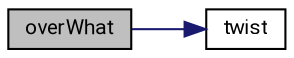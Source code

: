 digraph "overWhat"
{
 // LATEX_PDF_SIZE
  edge [fontname="Roboto",fontsize="10",labelfontname="Roboto",labelfontsize="10"];
  node [fontname="Roboto",fontsize="10",shape=record];
  rankdir="LR";
  Node148 [label="overWhat",height=0.2,width=0.4,color="black", fillcolor="grey75", style="filled", fontcolor="black",tooltip=" "];
  Node148 -> Node149 [color="midnightblue",fontsize="10",style="solid",fontname="Roboto"];
  Node149 [label="twist",height=0.2,width=0.4,color="black", fillcolor="white", style="filled",URL="$SDL__Game__Funcs_8c.html#a04650a18e406952388193902adbf476f",tooltip=" "];
}
